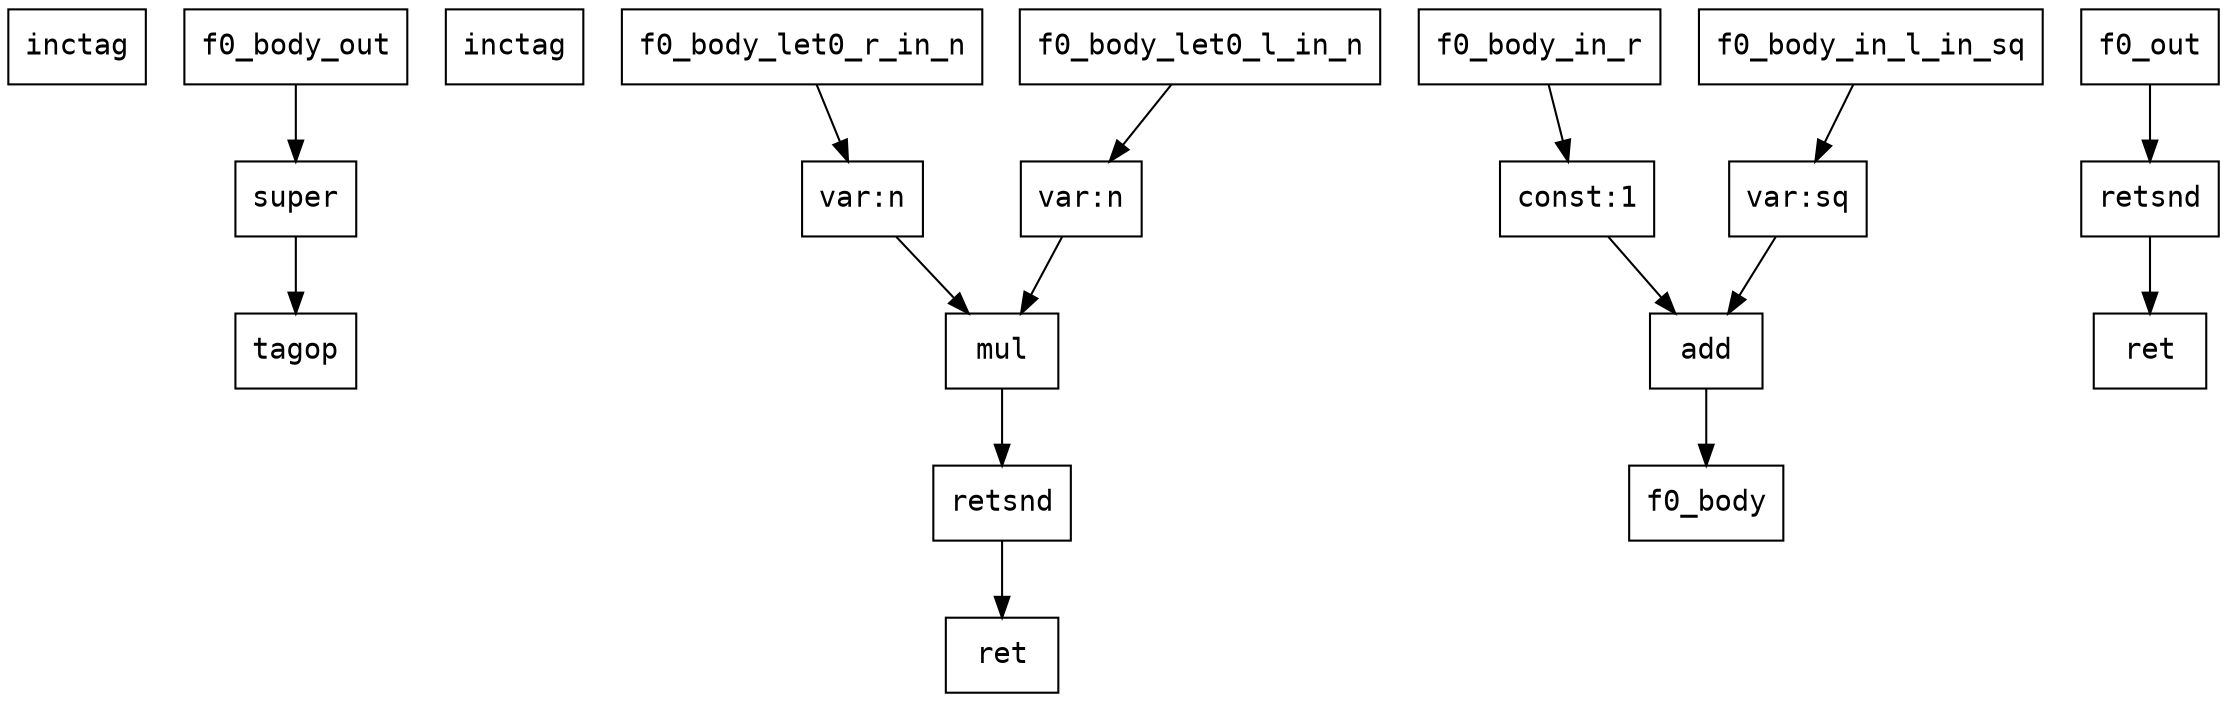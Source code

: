digraph Dataflow {
  node [shape=record, fontname="Courier"];
  f0_inctag [label="inctag"];
  f0 [label="super"];
  f0_tagop [label="tagop"];
  f0 -> f0_tagop;
  f0_body_let0_inctag [label="inctag"];
  f0_body_let0_l_out [label="var:n"];
  f0_body_let0_l_in_n -> f0_body_let0_l_out;
  f0_body_let0_r_out [label="var:n"];
  f0_body_let0_r_in_n -> f0_body_let0_r_out;
  f0_body_let0_out [label="mul"];
  f0_body_let0_l_out -> f0_body_let0_out;
  f0_body_let0_r_out -> f0_body_let0_out;
  f0_body_let0_retsnd [label="retsnd"];
  f0_body_let0_out -> f0_body_let0_retsnd;
  f0_body_let0_ret [label="ret"];
  f0_body_let0_retsnd -> f0_body_let0_ret;
  f0_body_in_l_out [label="var:sq"];
  f0_body_in_l_in_sq -> f0_body_in_l_out;
  f0_body_in_r_out [label="const:1"];
  f0_body_in_r -> f0_body_in_r_out;
  f0_body_in_out [label="add"];
  f0_body_in_l_out -> f0_body_in_out;
  f0_body_in_r_out -> f0_body_in_out;
  f0_body_in_out -> f0_body;
  f0_body_out -> f0;
  f0_retsnd [label="retsnd"];
  f0_out -> f0_retsnd;
  f0_ret [label="ret"];
  f0_retsnd -> f0_ret;
}
